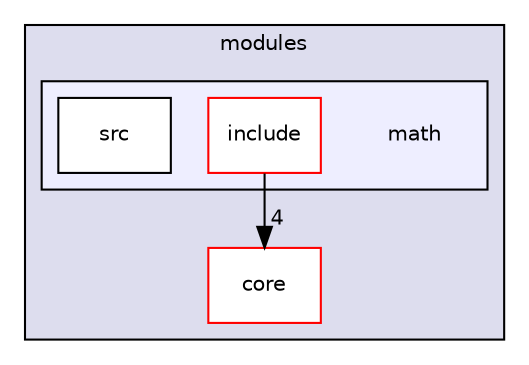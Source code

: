 digraph "NANA/modules/math" {
  compound=true
  node [ fontsize="10", fontname="Helvetica"];
  edge [ labelfontsize="10", labelfontname="Helvetica"];
  subgraph clusterdir_6b55659ead8ae8e939b199224b5f3833 {
    graph [ bgcolor="#ddddee", pencolor="black", label="modules" fontname="Helvetica", fontsize="10", URL="dir_6b55659ead8ae8e939b199224b5f3833.html"]
  dir_c3e203e05606b384f5fc9d03652c3ac7 [shape=box label="core" fillcolor="white" style="filled" color="red" URL="dir_c3e203e05606b384f5fc9d03652c3ac7.html"];
  subgraph clusterdir_b4523354886b5a0c83c88c960c3f222a {
    graph [ bgcolor="#eeeeff", pencolor="black", label="" URL="dir_b4523354886b5a0c83c88c960c3f222a.html"];
    dir_b4523354886b5a0c83c88c960c3f222a [shape=plaintext label="math"];
  dir_ae521b40900f65e001f9918ef6cf05b7 [shape=box label="include" fillcolor="white" style="filled" color="red" URL="dir_ae521b40900f65e001f9918ef6cf05b7.html"];
  dir_771f7333db182dca04d4a001ffeb2ac4 [shape=box label="src" fillcolor="white" style="filled" URL="dir_771f7333db182dca04d4a001ffeb2ac4.html"];
  }
  }
  dir_ae521b40900f65e001f9918ef6cf05b7->dir_c3e203e05606b384f5fc9d03652c3ac7 [headlabel="4", labeldistance=1.5 headhref="dir_000016_000006.html"];
}
